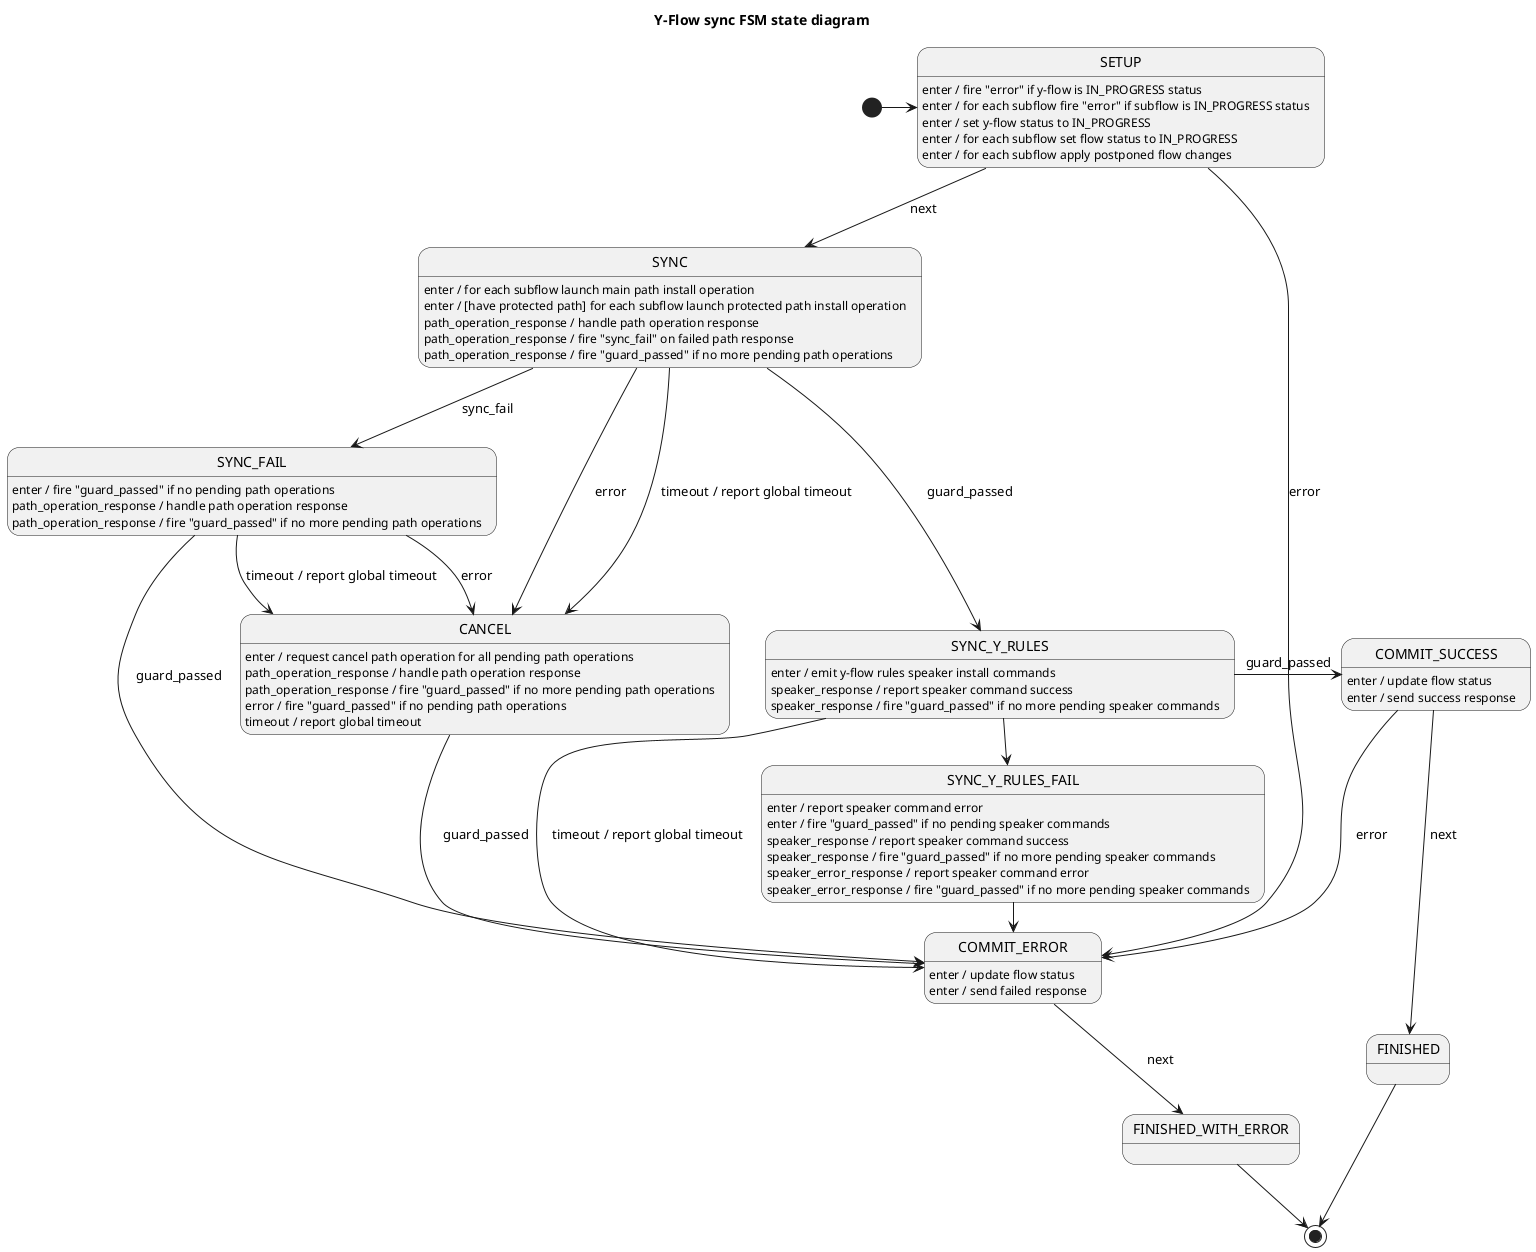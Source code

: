 @startuml
title Y-Flow sync FSM state diagram

[*] -> SETUP
SETUP: enter / fire "error" if y-flow is IN_PROGRESS status
SETUP: enter / for each subflow fire "error" if subflow is IN_PROGRESS status
SETUP: enter / set y-flow status to IN_PROGRESS
SETUP: enter / for each subflow set flow status to IN_PROGRESS
SETUP: enter / for each subflow apply postponed flow changes
SETUP --> SYNC: next
SETUP --> COMMIT_ERROR: error

SYNC: enter / for each subflow launch main path install operation
SYNC: enter / [have protected path] for each subflow launch protected path install operation
SYNC --> SYNC_FAIL: sync_fail
SYNC --> SYNC_Y_RULES: guard_passed
SYNC --> CANCEL: error
SYNC --> CANCEL: timeout / report global timeout
SYNC: path_operation_response / handle path operation response
SYNC: path_operation_response / fire "sync_fail" on failed path response
SYNC: path_operation_response / fire "guard_passed" if no more pending path operations

SYNC_Y_RULES: enter / emit y-flow rules speaker install commands
SYNC_Y_RULES -> COMMIT_SUCCESS: guard_passed
SYNC_Y_RULES -> COMMIT_ERROR: timeout / report global timeout
SYNC_Y_RULES -> SYNC_Y_RULES_FAIL: speaker_error_response
SYNC_Y_RULES: speaker_response / report speaker command success
SYNC_Y_RULES: speaker_response / fire "guard_passed" if no more pending speaker commands

CANCEL: enter / request cancel path operation for all pending path operations
CANCEL --> COMMIT_ERROR: guard_passed
CANCEL: path_operation_response / handle path operation response
CANCEL: path_operation_response / fire "guard_passed" if no more pending path operations
CANCEL: error / fire "guard_passed" if no pending path operations
CANCEL: timeout / report global timeout

SYNC_FAIL: enter / fire "guard_passed" if no pending path operations
SYNC_FAIL --> COMMIT_ERROR: guard_passed
SYNC_FAIL --> CANCEL: error
SYNC_FAIL --> CANCEL: timeout / report global timeout
SYNC_FAIL: path_operation_response / handle path operation response
SYNC_FAIL: path_operation_response / fire "guard_passed" if no more pending path operations

SYNC_Y_RULES_FAIL: enter / report speaker command error
SYNC_Y_RULES_FAIL: enter / fire "guard_passed" if no pending speaker commands
SYNC_Y_RULES_FAIL -> COMMIT_ERROR: guard_passed | timeout
SYNC_Y_RULES_FAIL: speaker_response / report speaker command success
SYNC_Y_RULES_FAIL: speaker_response / fire "guard_passed" if no more pending speaker commands
SYNC_Y_RULES_FAIL: speaker_error_response / report speaker command error
SYNC_Y_RULES_FAIL: speaker_error_response / fire "guard_passed" if no more pending speaker commands

COMMIT_SUCCESS: enter / update flow status
COMMIT_SUCCESS: enter / send success response
COMMIT_SUCCESS --> FINISHED: next
COMMIT_SUCCESS --> COMMIT_ERROR: error

COMMIT_ERROR: enter / update flow status
COMMIT_ERROR: enter / send failed response
COMMIT_ERROR --> FINISHED_WITH_ERROR: next

FINISHED --> [*]
FINISHED_WITH_ERROR --> [*]
@enduml
